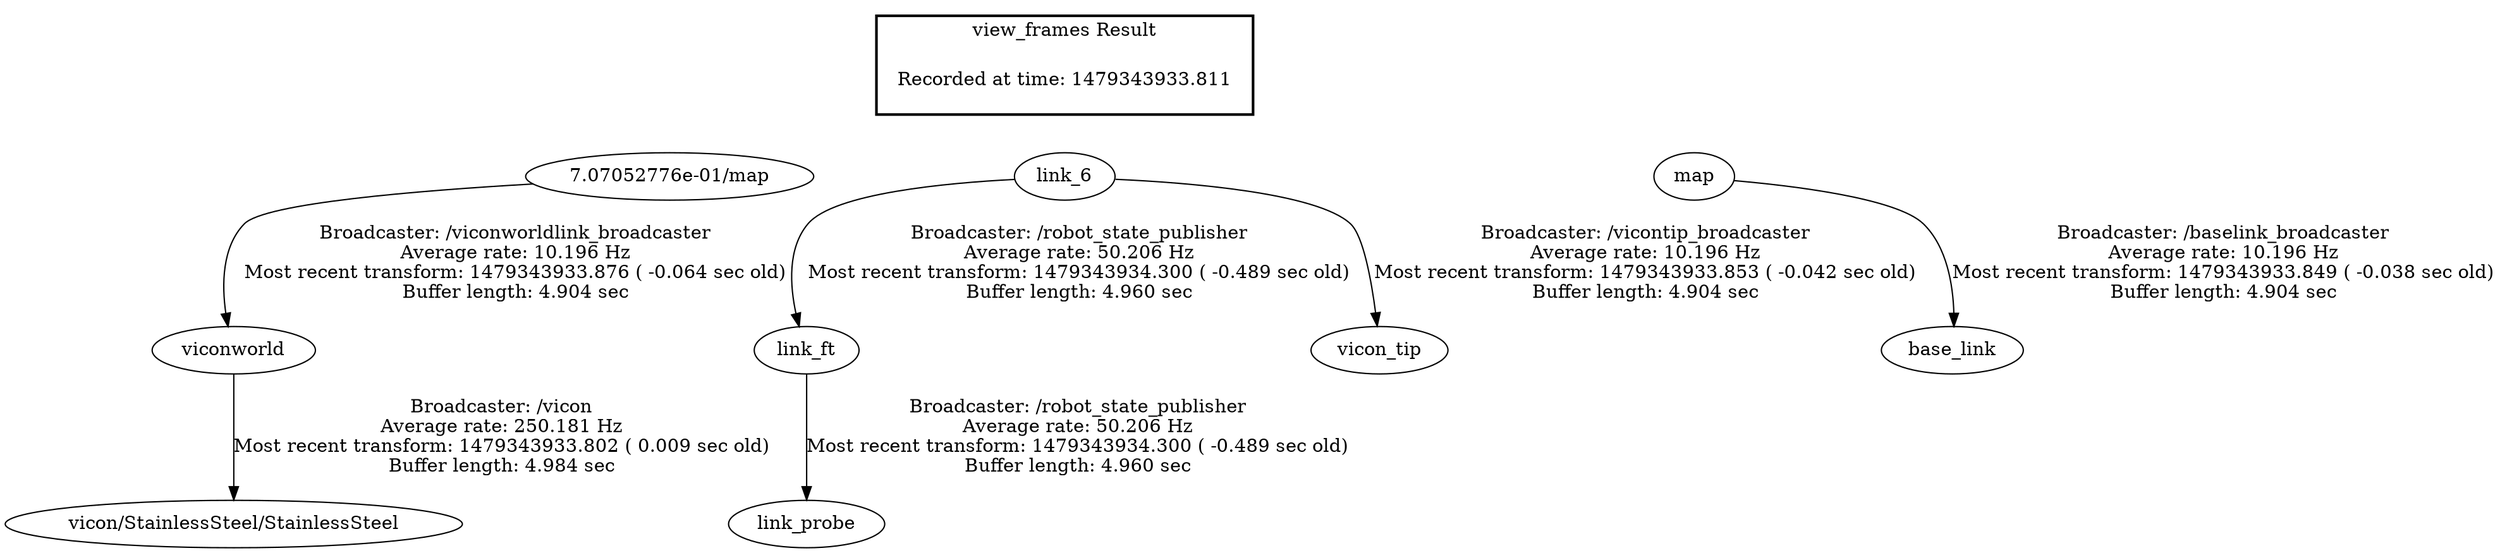 digraph G {
"viconworld" -> "vicon/StainlessSteel/StainlessSteel"[label="Broadcaster: /vicon\nAverage rate: 250.181 Hz\nMost recent transform: 1479343933.802 ( 0.009 sec old)\nBuffer length: 4.984 sec\n"];
"7.07052776e-01/map" -> "viconworld"[label="Broadcaster: /viconworldlink_broadcaster\nAverage rate: 10.196 Hz\nMost recent transform: 1479343933.876 ( -0.064 sec old)\nBuffer length: 4.904 sec\n"];
"link_6" -> "link_ft"[label="Broadcaster: /robot_state_publisher\nAverage rate: 50.206 Hz\nMost recent transform: 1479343934.300 ( -0.489 sec old)\nBuffer length: 4.960 sec\n"];
"link_ft" -> "link_probe"[label="Broadcaster: /robot_state_publisher\nAverage rate: 50.206 Hz\nMost recent transform: 1479343934.300 ( -0.489 sec old)\nBuffer length: 4.960 sec\n"];
"map" -> "base_link"[label="Broadcaster: /baselink_broadcaster\nAverage rate: 10.196 Hz\nMost recent transform: 1479343933.849 ( -0.038 sec old)\nBuffer length: 4.904 sec\n"];
"link_6" -> "vicon_tip"[label="Broadcaster: /vicontip_broadcaster\nAverage rate: 10.196 Hz\nMost recent transform: 1479343933.853 ( -0.042 sec old)\nBuffer length: 4.904 sec\n"];
edge [style=invis];
 subgraph cluster_legend { style=bold; color=black; label ="view_frames Result";
"Recorded at time: 1479343933.811"[ shape=plaintext ] ;
 }->"link_6";
edge [style=invis];
 subgraph cluster_legend { style=bold; color=black; label ="view_frames Result";
"Recorded at time: 1479343933.811"[ shape=plaintext ] ;
 }->"map";
edge [style=invis];
 subgraph cluster_legend { style=bold; color=black; label ="view_frames Result";
"Recorded at time: 1479343933.811"[ shape=plaintext ] ;
 }->"7.07052776e-01/map";
}